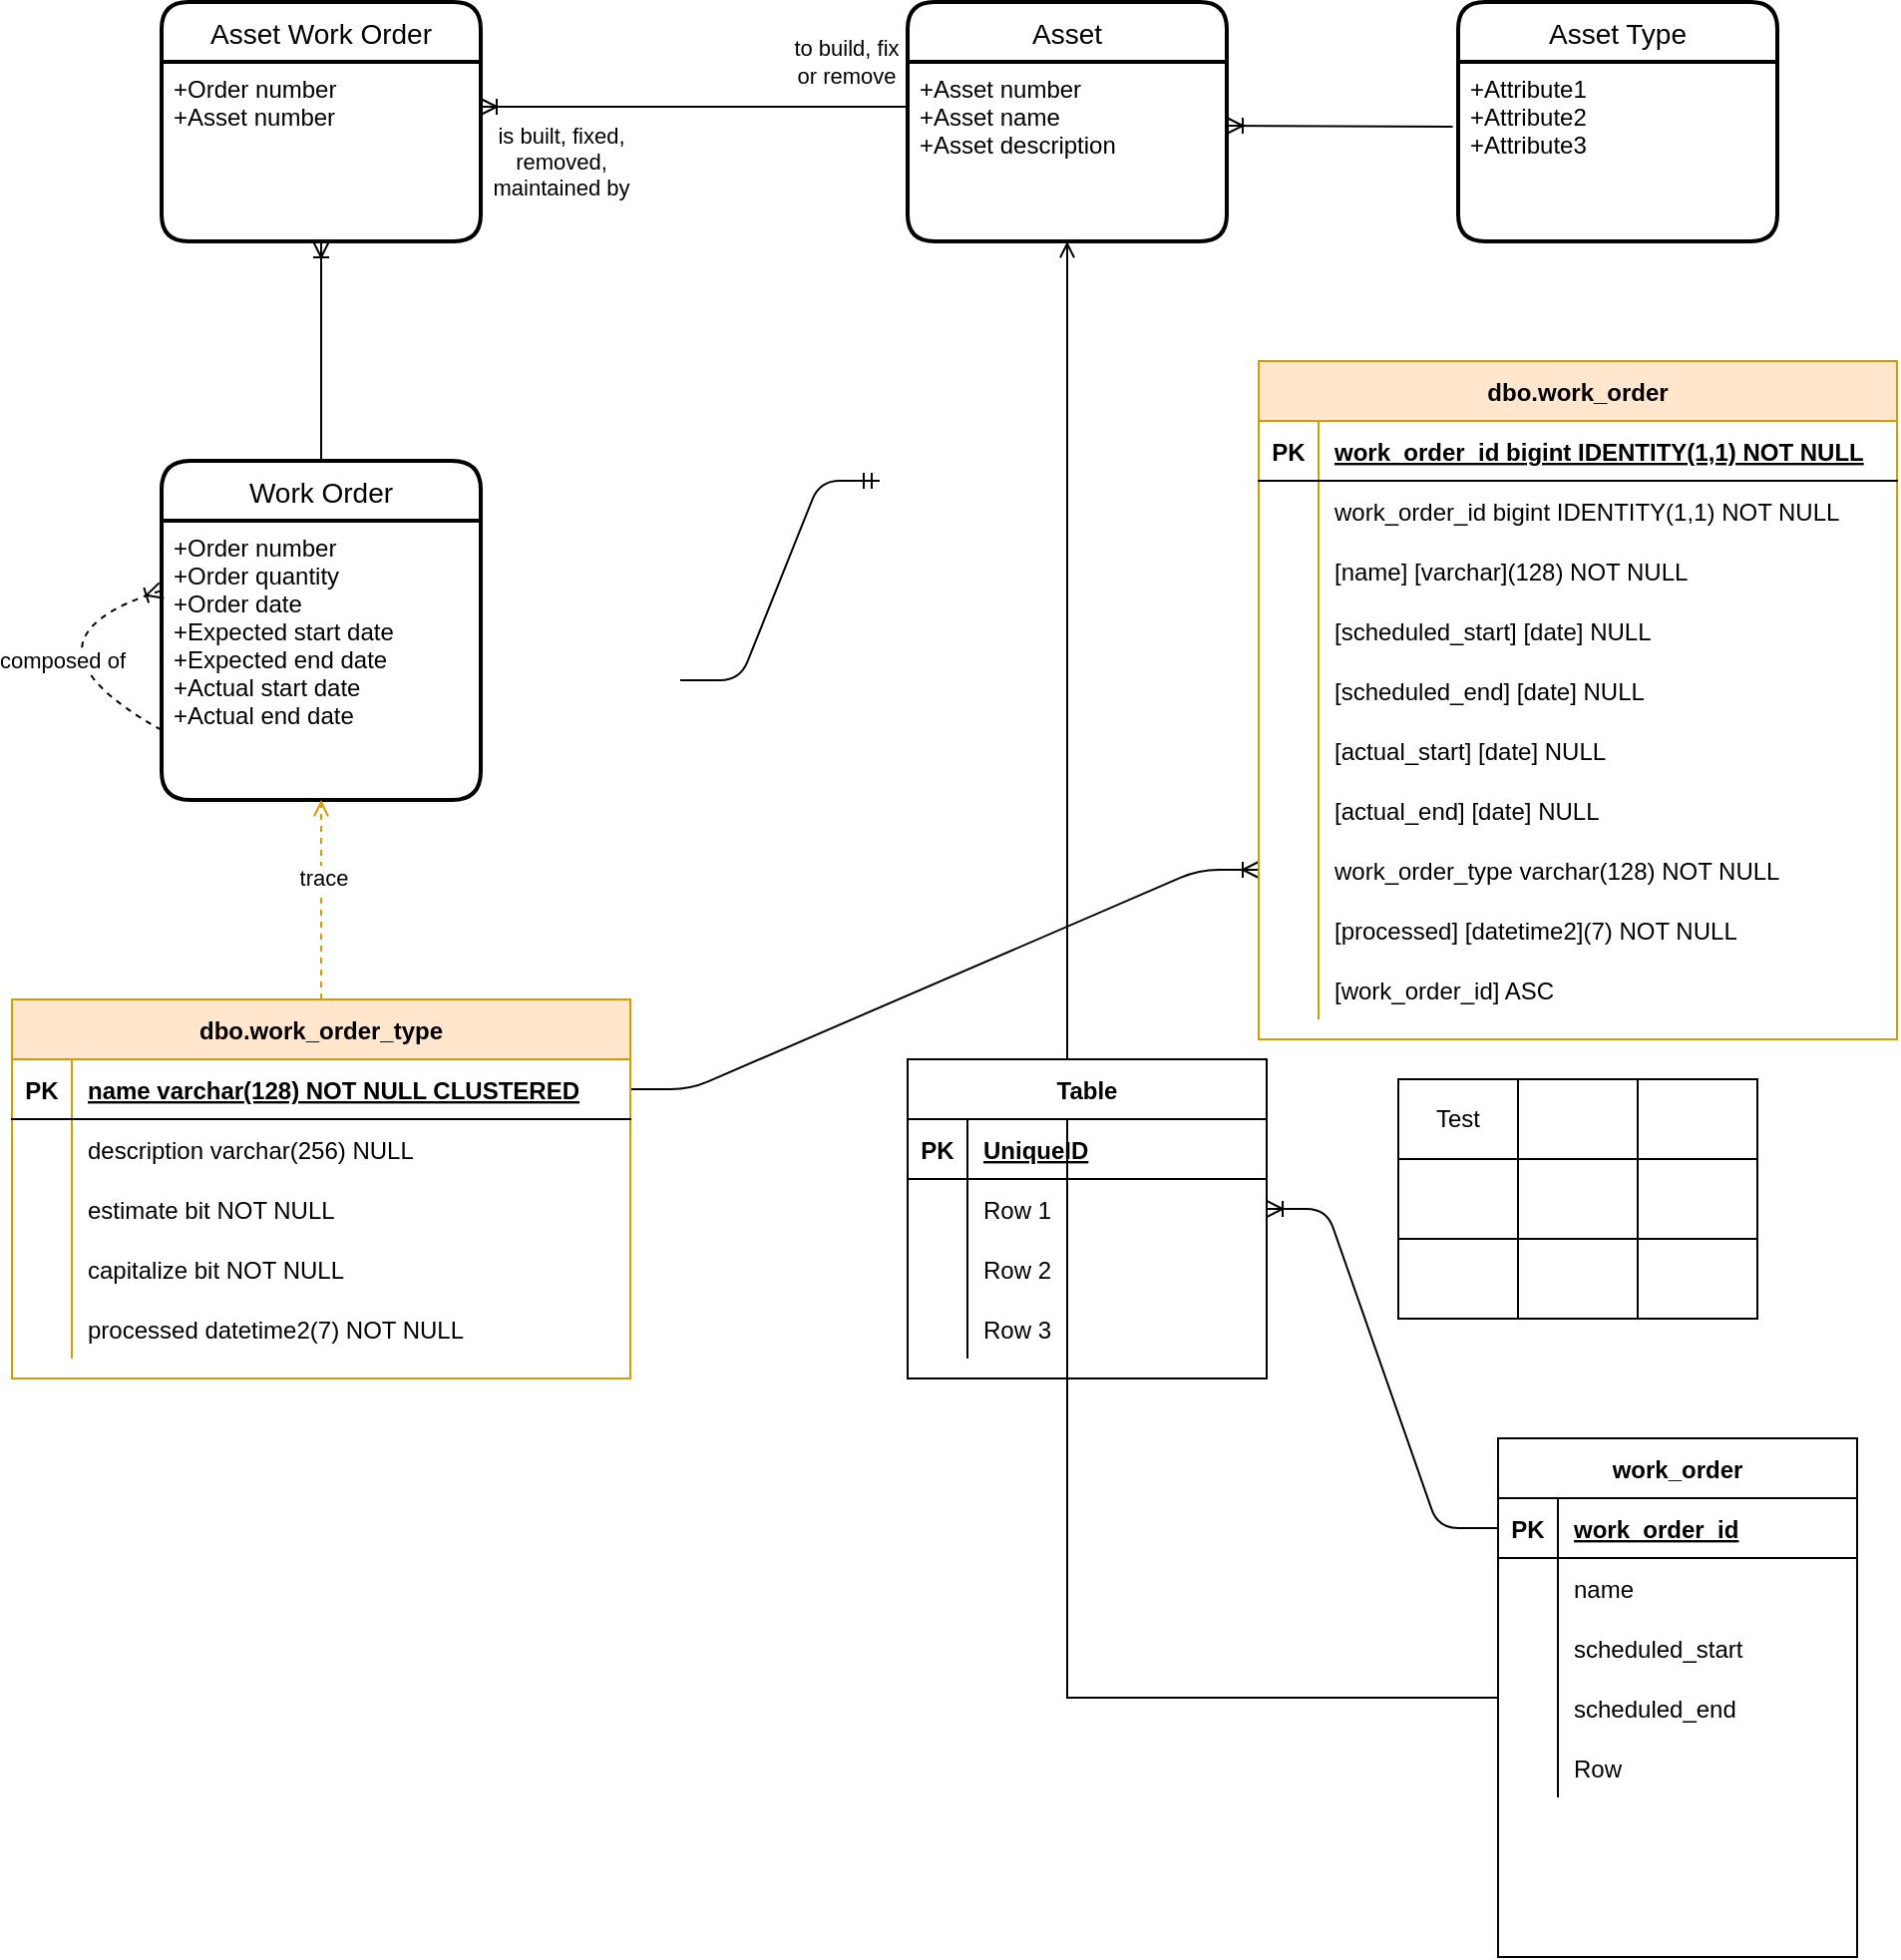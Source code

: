 <mxfile version="14.0.1" type="github">
  <diagram id="jrBTxwVvPEKHvW8RWl7c" name="Page-1">
    <mxGraphModel dx="2249" dy="737" grid="1" gridSize="10" guides="1" tooltips="1" connect="1" arrows="1" fold="1" page="1" pageScale="1" pageWidth="827" pageHeight="1169" math="1" shadow="0">
      <root>
        <mxCell id="0" />
        <mxCell id="1" parent="0" />
        <mxCell id="EJYXfhAiwWMtOJAuiXjB-1" value="Asset" style="swimlane;childLayout=stackLayout;horizontal=1;startSize=30;horizontalStack=0;rounded=1;fontSize=14;fontStyle=0;strokeWidth=2;resizeParent=0;resizeLast=1;shadow=0;dashed=0;align=center;" parent="1" vertex="1">
          <mxGeometry x="-306" y="40" width="160" height="120" as="geometry">
            <mxRectangle x="344" y="50" width="70" height="30" as="alternateBounds" />
          </mxGeometry>
        </mxCell>
        <mxCell id="EJYXfhAiwWMtOJAuiXjB-2" value="+Asset number&#xa;+Asset name&#xa;+Asset description" style="align=left;strokeColor=none;fillColor=none;spacingLeft=4;fontSize=12;verticalAlign=top;resizable=0;rotatable=0;part=1;" parent="EJYXfhAiwWMtOJAuiXjB-1" vertex="1">
          <mxGeometry y="30" width="160" height="90" as="geometry" />
        </mxCell>
        <mxCell id="EJYXfhAiwWMtOJAuiXjB-3" value="Work Order" style="swimlane;childLayout=stackLayout;horizontal=1;startSize=30;horizontalStack=0;rounded=1;fontSize=14;fontStyle=0;strokeWidth=2;resizeParent=0;resizeLast=1;shadow=0;dashed=0;align=center;arcSize=16;" parent="1" vertex="1">
          <mxGeometry x="-680" y="270" width="160" height="170" as="geometry">
            <mxRectangle x="20" y="40" width="100" height="30" as="alternateBounds" />
          </mxGeometry>
        </mxCell>
        <mxCell id="EJYXfhAiwWMtOJAuiXjB-4" value="+Order number&#xa;+Order quantity&#xa;+Order date&#xa;+Expected start date&#xa;+Expected end date&#xa;+Actual start date&#xa;+Actual end date" style="align=left;strokeColor=none;fillColor=none;spacingLeft=4;fontSize=12;verticalAlign=top;resizable=0;rotatable=0;part=1;" parent="EJYXfhAiwWMtOJAuiXjB-3" vertex="1">
          <mxGeometry y="30" width="160" height="140" as="geometry" />
        </mxCell>
        <mxCell id="31" value="" style="edgeStyle=entityRelationEdgeStyle;fontSize=12;html=1;endArrow=ERoneToMany;dashed=1;exitX=0;exitY=0.75;exitDx=0;exitDy=0;entryX=0;entryY=0.25;entryDx=0;entryDy=0;jumpStyle=arc;jumpSize=17;curved=1;" parent="EJYXfhAiwWMtOJAuiXjB-3" source="EJYXfhAiwWMtOJAuiXjB-4" target="EJYXfhAiwWMtOJAuiXjB-4" edge="1">
          <mxGeometry width="100" height="100" relative="1" as="geometry">
            <mxPoint x="4.08" y="162.34" as="sourcePoint" />
            <mxPoint x="-70" y="60.0" as="targetPoint" />
            <Array as="points">
              <mxPoint x="-80" y="90" />
            </Array>
          </mxGeometry>
        </mxCell>
        <mxCell id="32" value="composed of" style="edgeLabel;html=1;align=center;verticalAlign=middle;resizable=0;points=[];" parent="31" vertex="1" connectable="0">
          <mxGeometry x="0.754" y="2" relative="1" as="geometry">
            <mxPoint x="-28.78" y="30.47" as="offset" />
          </mxGeometry>
        </mxCell>
        <object label="" id="16">
          <mxCell style="edgeStyle=orthogonalEdgeStyle;rounded=0;orthogonalLoop=1;jettySize=auto;html=1;endArrow=open;endFill=0;" parent="1" source="EJYXfhAiwWMtOJAuiXjB-5" target="EJYXfhAiwWMtOJAuiXjB-2" edge="1">
            <mxGeometry relative="1" as="geometry" />
          </mxCell>
        </object>
        <mxCell id="EJYXfhAiwWMtOJAuiXjB-5" value="work_order" style="shape=table;startSize=30;container=1;collapsible=1;childLayout=tableLayout;fixedRows=1;rowLines=0;fontStyle=1;align=center;resizeLast=1;" parent="1" vertex="1">
          <mxGeometry x="-10" y="760" width="180" height="260" as="geometry" />
        </mxCell>
        <mxCell id="EJYXfhAiwWMtOJAuiXjB-6" value="" style="shape=partialRectangle;collapsible=0;dropTarget=0;pointerEvents=0;fillColor=none;top=0;left=0;bottom=1;right=0;points=[[0,0.5],[1,0.5]];portConstraint=eastwest;" parent="EJYXfhAiwWMtOJAuiXjB-5" vertex="1">
          <mxGeometry y="30" width="180" height="30" as="geometry" />
        </mxCell>
        <mxCell id="EJYXfhAiwWMtOJAuiXjB-7" value="PK" style="shape=partialRectangle;connectable=0;fillColor=none;top=0;left=0;bottom=0;right=0;fontStyle=1;overflow=hidden;" parent="EJYXfhAiwWMtOJAuiXjB-6" vertex="1">
          <mxGeometry width="30" height="30" as="geometry" />
        </mxCell>
        <mxCell id="EJYXfhAiwWMtOJAuiXjB-8" value="work_order_id" style="shape=partialRectangle;connectable=0;fillColor=none;top=0;left=0;bottom=0;right=0;align=left;spacingLeft=6;fontStyle=5;overflow=hidden;" parent="EJYXfhAiwWMtOJAuiXjB-6" vertex="1">
          <mxGeometry x="30" width="150" height="30" as="geometry" />
        </mxCell>
        <mxCell id="EJYXfhAiwWMtOJAuiXjB-9" value="" style="shape=partialRectangle;collapsible=0;dropTarget=0;pointerEvents=0;fillColor=none;top=0;left=0;bottom=0;right=0;points=[[0,0.5],[1,0.5]];portConstraint=eastwest;" parent="EJYXfhAiwWMtOJAuiXjB-5" vertex="1">
          <mxGeometry y="60" width="180" height="30" as="geometry" />
        </mxCell>
        <mxCell id="EJYXfhAiwWMtOJAuiXjB-10" value="" style="shape=partialRectangle;connectable=0;fillColor=none;top=0;left=0;bottom=0;right=0;editable=1;overflow=hidden;" parent="EJYXfhAiwWMtOJAuiXjB-9" vertex="1">
          <mxGeometry width="30" height="30" as="geometry" />
        </mxCell>
        <mxCell id="EJYXfhAiwWMtOJAuiXjB-11" value="name" style="shape=partialRectangle;connectable=0;fillColor=none;top=0;left=0;bottom=0;right=0;align=left;spacingLeft=6;overflow=hidden;" parent="EJYXfhAiwWMtOJAuiXjB-9" vertex="1">
          <mxGeometry x="30" width="150" height="30" as="geometry" />
        </mxCell>
        <mxCell id="EJYXfhAiwWMtOJAuiXjB-12" value="" style="shape=partialRectangle;collapsible=0;dropTarget=0;pointerEvents=0;fillColor=none;top=0;left=0;bottom=0;right=0;points=[[0,0.5],[1,0.5]];portConstraint=eastwest;" parent="EJYXfhAiwWMtOJAuiXjB-5" vertex="1">
          <mxGeometry y="90" width="180" height="30" as="geometry" />
        </mxCell>
        <mxCell id="EJYXfhAiwWMtOJAuiXjB-13" value="" style="shape=partialRectangle;connectable=0;fillColor=none;top=0;left=0;bottom=0;right=0;editable=1;overflow=hidden;" parent="EJYXfhAiwWMtOJAuiXjB-12" vertex="1">
          <mxGeometry width="30" height="30" as="geometry" />
        </mxCell>
        <mxCell id="EJYXfhAiwWMtOJAuiXjB-14" value="scheduled_start" style="shape=partialRectangle;connectable=0;fillColor=none;top=0;left=0;bottom=0;right=0;align=left;spacingLeft=6;overflow=hidden;" parent="EJYXfhAiwWMtOJAuiXjB-12" vertex="1">
          <mxGeometry x="30" width="150" height="30" as="geometry" />
        </mxCell>
        <mxCell id="EJYXfhAiwWMtOJAuiXjB-15" value="" style="shape=partialRectangle;collapsible=0;dropTarget=0;pointerEvents=0;fillColor=none;top=0;left=0;bottom=0;right=0;points=[[0,0.5],[1,0.5]];portConstraint=eastwest;" parent="EJYXfhAiwWMtOJAuiXjB-5" vertex="1">
          <mxGeometry y="120" width="180" height="30" as="geometry" />
        </mxCell>
        <mxCell id="EJYXfhAiwWMtOJAuiXjB-16" value="" style="shape=partialRectangle;connectable=0;fillColor=none;top=0;left=0;bottom=0;right=0;editable=1;overflow=hidden;" parent="EJYXfhAiwWMtOJAuiXjB-15" vertex="1">
          <mxGeometry width="30" height="30" as="geometry" />
        </mxCell>
        <mxCell id="EJYXfhAiwWMtOJAuiXjB-17" value="scheduled_end" style="shape=partialRectangle;connectable=0;fillColor=none;top=0;left=0;bottom=0;right=0;align=left;spacingLeft=6;overflow=hidden;" parent="EJYXfhAiwWMtOJAuiXjB-15" vertex="1">
          <mxGeometry x="30" width="150" height="30" as="geometry" />
        </mxCell>
        <mxCell id="9aYNjaXxrsyocUO3HqyN-43" value="" style="shape=partialRectangle;collapsible=0;dropTarget=0;pointerEvents=0;fillColor=none;top=0;left=0;bottom=0;right=0;points=[[0,0.5],[1,0.5]];portConstraint=eastwest;" vertex="1" parent="EJYXfhAiwWMtOJAuiXjB-5">
          <mxGeometry y="150" width="180" height="30" as="geometry" />
        </mxCell>
        <mxCell id="9aYNjaXxrsyocUO3HqyN-44" value="" style="shape=partialRectangle;connectable=0;fillColor=none;top=0;left=0;bottom=0;right=0;editable=1;overflow=hidden;" vertex="1" parent="9aYNjaXxrsyocUO3HqyN-43">
          <mxGeometry width="30" height="30" as="geometry" />
        </mxCell>
        <mxCell id="9aYNjaXxrsyocUO3HqyN-45" value="Row" style="shape=partialRectangle;connectable=0;fillColor=none;top=0;left=0;bottom=0;right=0;align=left;spacingLeft=6;overflow=hidden;" vertex="1" parent="9aYNjaXxrsyocUO3HqyN-43">
          <mxGeometry x="30" width="150" height="30" as="geometry" />
        </mxCell>
        <mxCell id="EJYXfhAiwWMtOJAuiXjB-18" value="Table" style="shape=table;startSize=30;container=1;collapsible=1;childLayout=tableLayout;fixedRows=1;rowLines=0;fontStyle=1;align=center;resizeLast=1;" parent="1" vertex="1">
          <mxGeometry x="-306" y="570" width="180" height="160" as="geometry" />
        </mxCell>
        <mxCell id="EJYXfhAiwWMtOJAuiXjB-19" value="" style="shape=partialRectangle;collapsible=0;dropTarget=0;pointerEvents=0;fillColor=none;top=0;left=0;bottom=1;right=0;points=[[0,0.5],[1,0.5]];portConstraint=eastwest;" parent="EJYXfhAiwWMtOJAuiXjB-18" vertex="1">
          <mxGeometry y="30" width="180" height="30" as="geometry" />
        </mxCell>
        <mxCell id="EJYXfhAiwWMtOJAuiXjB-20" value="PK" style="shape=partialRectangle;connectable=0;fillColor=none;top=0;left=0;bottom=0;right=0;fontStyle=1;overflow=hidden;" parent="EJYXfhAiwWMtOJAuiXjB-19" vertex="1">
          <mxGeometry width="30" height="30" as="geometry" />
        </mxCell>
        <mxCell id="EJYXfhAiwWMtOJAuiXjB-21" value="UniqueID" style="shape=partialRectangle;connectable=0;fillColor=none;top=0;left=0;bottom=0;right=0;align=left;spacingLeft=6;fontStyle=5;overflow=hidden;" parent="EJYXfhAiwWMtOJAuiXjB-19" vertex="1">
          <mxGeometry x="30" width="150" height="30" as="geometry" />
        </mxCell>
        <mxCell id="EJYXfhAiwWMtOJAuiXjB-22" value="" style="shape=partialRectangle;collapsible=0;dropTarget=0;pointerEvents=0;fillColor=none;top=0;left=0;bottom=0;right=0;points=[[0,0.5],[1,0.5]];portConstraint=eastwest;" parent="EJYXfhAiwWMtOJAuiXjB-18" vertex="1">
          <mxGeometry y="60" width="180" height="30" as="geometry" />
        </mxCell>
        <mxCell id="EJYXfhAiwWMtOJAuiXjB-23" value="" style="shape=partialRectangle;connectable=0;fillColor=none;top=0;left=0;bottom=0;right=0;editable=1;overflow=hidden;" parent="EJYXfhAiwWMtOJAuiXjB-22" vertex="1">
          <mxGeometry width="30" height="30" as="geometry" />
        </mxCell>
        <mxCell id="EJYXfhAiwWMtOJAuiXjB-24" value="Row 1" style="shape=partialRectangle;connectable=0;fillColor=none;top=0;left=0;bottom=0;right=0;align=left;spacingLeft=6;overflow=hidden;" parent="EJYXfhAiwWMtOJAuiXjB-22" vertex="1">
          <mxGeometry x="30" width="150" height="30" as="geometry" />
        </mxCell>
        <mxCell id="EJYXfhAiwWMtOJAuiXjB-25" value="" style="shape=partialRectangle;collapsible=0;dropTarget=0;pointerEvents=0;fillColor=none;top=0;left=0;bottom=0;right=0;points=[[0,0.5],[1,0.5]];portConstraint=eastwest;" parent="EJYXfhAiwWMtOJAuiXjB-18" vertex="1">
          <mxGeometry y="90" width="180" height="30" as="geometry" />
        </mxCell>
        <mxCell id="EJYXfhAiwWMtOJAuiXjB-26" value="" style="shape=partialRectangle;connectable=0;fillColor=none;top=0;left=0;bottom=0;right=0;editable=1;overflow=hidden;" parent="EJYXfhAiwWMtOJAuiXjB-25" vertex="1">
          <mxGeometry width="30" height="30" as="geometry" />
        </mxCell>
        <mxCell id="EJYXfhAiwWMtOJAuiXjB-27" value="Row 2" style="shape=partialRectangle;connectable=0;fillColor=none;top=0;left=0;bottom=0;right=0;align=left;spacingLeft=6;overflow=hidden;" parent="EJYXfhAiwWMtOJAuiXjB-25" vertex="1">
          <mxGeometry x="30" width="150" height="30" as="geometry" />
        </mxCell>
        <mxCell id="EJYXfhAiwWMtOJAuiXjB-28" value="" style="shape=partialRectangle;collapsible=0;dropTarget=0;pointerEvents=0;fillColor=none;top=0;left=0;bottom=0;right=0;points=[[0,0.5],[1,0.5]];portConstraint=eastwest;" parent="EJYXfhAiwWMtOJAuiXjB-18" vertex="1">
          <mxGeometry y="120" width="180" height="30" as="geometry" />
        </mxCell>
        <mxCell id="EJYXfhAiwWMtOJAuiXjB-29" value="" style="shape=partialRectangle;connectable=0;fillColor=none;top=0;left=0;bottom=0;right=0;editable=1;overflow=hidden;" parent="EJYXfhAiwWMtOJAuiXjB-28" vertex="1">
          <mxGeometry width="30" height="30" as="geometry" />
        </mxCell>
        <mxCell id="EJYXfhAiwWMtOJAuiXjB-30" value="Row 3" style="shape=partialRectangle;connectable=0;fillColor=none;top=0;left=0;bottom=0;right=0;align=left;spacingLeft=6;overflow=hidden;" parent="EJYXfhAiwWMtOJAuiXjB-28" vertex="1">
          <mxGeometry x="30" width="150" height="30" as="geometry" />
        </mxCell>
        <mxCell id="EJYXfhAiwWMtOJAuiXjB-31" value="" style="edgeStyle=entityRelationEdgeStyle;fontSize=12;html=1;endArrow=ERoneToMany;" parent="1" source="EJYXfhAiwWMtOJAuiXjB-6" target="EJYXfhAiwWMtOJAuiXjB-22" edge="1">
          <mxGeometry width="100" height="100" relative="1" as="geometry">
            <mxPoint x="-270" y="480" as="sourcePoint" />
            <mxPoint x="-170" y="380" as="targetPoint" />
          </mxGeometry>
        </mxCell>
        <mxCell id="2" value="" style="shape=table;html=1;whiteSpace=wrap;startSize=0;container=1;collapsible=0;childLayout=tableLayout;" parent="1" vertex="1">
          <mxGeometry x="-60" y="580" width="180" height="120" as="geometry" />
        </mxCell>
        <mxCell id="3" value="" style="shape=partialRectangle;html=1;whiteSpace=wrap;collapsible=0;dropTarget=0;pointerEvents=0;fillColor=none;top=0;left=0;bottom=0;right=0;points=[[0,0.5],[1,0.5]];portConstraint=eastwest;" parent="2" vertex="1">
          <mxGeometry width="180" height="40" as="geometry" />
        </mxCell>
        <mxCell id="4" value="Test" style="shape=partialRectangle;html=1;whiteSpace=wrap;connectable=0;fillColor=none;top=0;left=0;bottom=0;right=0;overflow=hidden;" parent="3" vertex="1">
          <mxGeometry width="60" height="40" as="geometry" />
        </mxCell>
        <mxCell id="5" value="" style="shape=partialRectangle;html=1;whiteSpace=wrap;connectable=0;fillColor=none;top=0;left=0;bottom=0;right=0;overflow=hidden;" parent="3" vertex="1">
          <mxGeometry x="60" width="60" height="40" as="geometry" />
        </mxCell>
        <mxCell id="6" value="" style="shape=partialRectangle;html=1;whiteSpace=wrap;connectable=0;fillColor=none;top=0;left=0;bottom=0;right=0;overflow=hidden;" parent="3" vertex="1">
          <mxGeometry x="120" width="60" height="40" as="geometry" />
        </mxCell>
        <mxCell id="7" value="" style="shape=partialRectangle;html=1;whiteSpace=wrap;collapsible=0;dropTarget=0;pointerEvents=0;fillColor=none;top=0;left=0;bottom=0;right=0;points=[[0,0.5],[1,0.5]];portConstraint=eastwest;" parent="2" vertex="1">
          <mxGeometry y="40" width="180" height="40" as="geometry" />
        </mxCell>
        <mxCell id="8" value="" style="shape=partialRectangle;html=1;whiteSpace=wrap;connectable=0;fillColor=none;top=0;left=0;bottom=0;right=0;overflow=hidden;" parent="7" vertex="1">
          <mxGeometry width="60" height="40" as="geometry" />
        </mxCell>
        <mxCell id="9" value="" style="shape=partialRectangle;html=1;whiteSpace=wrap;connectable=0;fillColor=none;top=0;left=0;bottom=0;right=0;overflow=hidden;" parent="7" vertex="1">
          <mxGeometry x="60" width="60" height="40" as="geometry" />
        </mxCell>
        <mxCell id="10" value="" style="shape=partialRectangle;html=1;whiteSpace=wrap;connectable=0;fillColor=none;top=0;left=0;bottom=0;right=0;overflow=hidden;" parent="7" vertex="1">
          <mxGeometry x="120" width="60" height="40" as="geometry" />
        </mxCell>
        <mxCell id="11" value="" style="shape=partialRectangle;html=1;whiteSpace=wrap;collapsible=0;dropTarget=0;pointerEvents=0;fillColor=none;top=0;left=0;bottom=0;right=0;points=[[0,0.5],[1,0.5]];portConstraint=eastwest;" parent="2" vertex="1">
          <mxGeometry y="80" width="180" height="40" as="geometry" />
        </mxCell>
        <mxCell id="12" value="" style="shape=partialRectangle;html=1;whiteSpace=wrap;connectable=0;fillColor=none;top=0;left=0;bottom=0;right=0;overflow=hidden;" parent="11" vertex="1">
          <mxGeometry width="60" height="40" as="geometry" />
        </mxCell>
        <mxCell id="13" value="" style="shape=partialRectangle;html=1;whiteSpace=wrap;connectable=0;fillColor=none;top=0;left=0;bottom=0;right=0;overflow=hidden;" parent="11" vertex="1">
          <mxGeometry x="60" width="60" height="40" as="geometry" />
        </mxCell>
        <mxCell id="14" value="" style="shape=partialRectangle;html=1;whiteSpace=wrap;connectable=0;fillColor=none;top=0;left=0;bottom=0;right=0;overflow=hidden;" parent="11" vertex="1">
          <mxGeometry x="120" width="60" height="40" as="geometry" />
        </mxCell>
        <mxCell id="22" value="" style="fontSize=12;html=1;endArrow=ERoneToMany;exitX=0;exitY=0.25;exitDx=0;exitDy=0;entryX=1;entryY=0.25;entryDx=0;entryDy=0;metaEdit=1;" parent="1" source="EJYXfhAiwWMtOJAuiXjB-2" target="9aYNjaXxrsyocUO3HqyN-36" edge="1">
          <mxGeometry width="100" height="100" relative="1" as="geometry">
            <mxPoint x="-460" y="350" as="sourcePoint" />
            <mxPoint x="-360" y="250" as="targetPoint" />
          </mxGeometry>
        </mxCell>
        <mxCell id="23" value="is built, fixed, &lt;br&gt;removed, &lt;br&gt;maintained by" style="edgeLabel;html=1;align=center;verticalAlign=middle;resizable=0;points=[];" parent="22" vertex="1" connectable="0">
          <mxGeometry x="-0.205" y="3" relative="1" as="geometry">
            <mxPoint x="-89" y="24.5" as="offset" />
          </mxGeometry>
        </mxCell>
        <mxCell id="24" value="to build, fix &lt;br&gt;or remove" style="edgeLabel;html=1;align=center;verticalAlign=middle;resizable=0;points=[];" parent="22" vertex="1" connectable="0">
          <mxGeometry x="0.041" y="-4" relative="1" as="geometry">
            <mxPoint x="79.85" y="-18.5" as="offset" />
          </mxGeometry>
        </mxCell>
        <mxCell id="25" value="Asset Type" style="swimlane;childLayout=stackLayout;horizontal=1;startSize=30;horizontalStack=0;rounded=1;fontSize=14;fontStyle=0;strokeWidth=2;resizeParent=0;resizeLast=1;shadow=0;dashed=0;align=center;" parent="1" vertex="1">
          <mxGeometry x="-30" y="40" width="160" height="120" as="geometry" />
        </mxCell>
        <mxCell id="26" value="+Attribute1&#xa;+Attribute2&#xa;+Attribute3" style="align=left;strokeColor=none;fillColor=none;spacingLeft=4;fontSize=12;verticalAlign=top;resizable=0;rotatable=0;part=1;" parent="25" vertex="1">
          <mxGeometry y="30" width="160" height="90" as="geometry" />
        </mxCell>
        <mxCell id="28" value="" style="fontSize=12;html=1;endArrow=ERoneToMany;exitX=-0.017;exitY=0.361;exitDx=0;exitDy=0;exitPerimeter=0;" parent="1" source="26" edge="1">
          <mxGeometry width="100" height="100" relative="1" as="geometry">
            <mxPoint x="-530" y="190" as="sourcePoint" />
            <mxPoint x="-146" y="102" as="targetPoint" />
          </mxGeometry>
        </mxCell>
        <mxCell id="9aYNjaXxrsyocUO3HqyN-35" value="Asset Work Order" style="swimlane;childLayout=stackLayout;horizontal=1;startSize=30;horizontalStack=0;rounded=1;fontSize=14;fontStyle=0;strokeWidth=2;resizeParent=0;resizeLast=1;shadow=0;dashed=0;align=center;" vertex="1" parent="1">
          <mxGeometry x="-680" y="40" width="160" height="120" as="geometry" />
        </mxCell>
        <mxCell id="9aYNjaXxrsyocUO3HqyN-36" value="+Order number&#xa;+Asset number" style="align=left;strokeColor=none;fillColor=none;spacingLeft=4;fontSize=12;verticalAlign=top;resizable=0;rotatable=0;part=1;" vertex="1" parent="9aYNjaXxrsyocUO3HqyN-35">
          <mxGeometry y="30" width="160" height="90" as="geometry" />
        </mxCell>
        <mxCell id="9aYNjaXxrsyocUO3HqyN-38" value="" style="edgeStyle=entityRelationEdgeStyle;fontSize=12;html=1;endArrow=ERoneToMany;exitX=1;exitY=0.5;exitDx=0;exitDy=0;" edge="1" parent="1" source="9aYNjaXxrsyocUO3HqyN-62" target="9aYNjaXxrsyocUO3HqyN-89">
          <mxGeometry width="100" height="100" relative="1" as="geometry">
            <mxPoint x="-340" y="420" as="sourcePoint" />
            <mxPoint x="-240" y="320" as="targetPoint" />
          </mxGeometry>
        </mxCell>
        <mxCell id="9aYNjaXxrsyocUO3HqyN-39" value="" style="edgeStyle=entityRelationEdgeStyle;fontSize=12;html=1;endArrow=ERmandOne;" edge="1" parent="1">
          <mxGeometry width="100" height="100" relative="1" as="geometry">
            <mxPoint x="-420" y="380" as="sourcePoint" />
            <mxPoint x="-320" y="280" as="targetPoint" />
          </mxGeometry>
        </mxCell>
        <mxCell id="9aYNjaXxrsyocUO3HqyN-40" value="" style="fontSize=12;html=1;endArrow=ERoneToMany;exitX=0.5;exitY=0;exitDx=0;exitDy=0;strokeWidth=1;entryX=0.5;entryY=1;entryDx=0;entryDy=0;" edge="1" parent="1" source="EJYXfhAiwWMtOJAuiXjB-3" target="9aYNjaXxrsyocUO3HqyN-36">
          <mxGeometry width="100" height="100" relative="1" as="geometry">
            <mxPoint x="-300" y="450" as="sourcePoint" />
            <mxPoint x="-510" y="170" as="targetPoint" />
          </mxGeometry>
        </mxCell>
        <mxCell id="9aYNjaXxrsyocUO3HqyN-68" style="edgeStyle=none;rounded=1;orthogonalLoop=1;jettySize=auto;html=1;strokeColor=#d79b00;strokeWidth=1;dashed=1;startArrow=none;startFill=0;endArrow=open;endFill=0;fillColor=#ffe6cc;" edge="1" parent="1" source="9aYNjaXxrsyocUO3HqyN-46" target="EJYXfhAiwWMtOJAuiXjB-4">
          <mxGeometry relative="1" as="geometry" />
        </mxCell>
        <mxCell id="9aYNjaXxrsyocUO3HqyN-69" value="trace" style="edgeLabel;html=1;align=center;verticalAlign=middle;resizable=0;points=[];" vertex="1" connectable="0" parent="9aYNjaXxrsyocUO3HqyN-68">
          <mxGeometry x="0.228" y="-1" relative="1" as="geometry">
            <mxPoint as="offset" />
          </mxGeometry>
        </mxCell>
        <mxCell id="9aYNjaXxrsyocUO3HqyN-46" value="dbo.work_order_type" style="shape=table;startSize=30;container=1;collapsible=1;childLayout=tableLayout;fixedRows=1;rowLines=0;fontStyle=1;align=center;resizeLast=1;fillColor=#ffe6cc;strokeColor=#d79b00;" vertex="1" parent="1">
          <mxGeometry x="-755" y="540" width="310" height="190" as="geometry" />
        </mxCell>
        <mxCell id="9aYNjaXxrsyocUO3HqyN-62" value="" style="shape=partialRectangle;collapsible=0;dropTarget=0;pointerEvents=0;fillColor=none;points=[[0,0.5],[1,0.5]];portConstraint=eastwest;top=0;left=0;right=0;bottom=1;" vertex="1" parent="9aYNjaXxrsyocUO3HqyN-46">
          <mxGeometry y="30" width="310" height="30" as="geometry" />
        </mxCell>
        <mxCell id="9aYNjaXxrsyocUO3HqyN-63" value="PK" style="shape=partialRectangle;overflow=hidden;connectable=0;fillColor=none;top=0;left=0;bottom=0;right=0;fontStyle=1;" vertex="1" parent="9aYNjaXxrsyocUO3HqyN-62">
          <mxGeometry width="30" height="30" as="geometry" />
        </mxCell>
        <mxCell id="9aYNjaXxrsyocUO3HqyN-64" value="name varchar(128) NOT NULL CLUSTERED" style="shape=partialRectangle;overflow=hidden;connectable=0;fillColor=none;top=0;left=0;bottom=0;right=0;align=left;spacingLeft=6;fontStyle=5;" vertex="1" parent="9aYNjaXxrsyocUO3HqyN-62">
          <mxGeometry x="30" width="280" height="30" as="geometry" />
        </mxCell>
        <mxCell id="9aYNjaXxrsyocUO3HqyN-50" value="" style="shape=partialRectangle;collapsible=0;dropTarget=0;pointerEvents=0;fillColor=none;points=[[0,0.5],[1,0.5]];portConstraint=eastwest;top=0;left=0;right=0;bottom=0;" vertex="1" parent="9aYNjaXxrsyocUO3HqyN-46">
          <mxGeometry y="60" width="310" height="30" as="geometry" />
        </mxCell>
        <mxCell id="9aYNjaXxrsyocUO3HqyN-51" value="" style="shape=partialRectangle;overflow=hidden;connectable=0;fillColor=none;top=0;left=0;bottom=0;right=0;" vertex="1" parent="9aYNjaXxrsyocUO3HqyN-50">
          <mxGeometry width="30" height="30" as="geometry" />
        </mxCell>
        <mxCell id="9aYNjaXxrsyocUO3HqyN-52" value="description varchar(256) NULL" style="shape=partialRectangle;overflow=hidden;connectable=0;fillColor=none;top=0;left=0;bottom=0;right=0;align=left;spacingLeft=6;" vertex="1" parent="9aYNjaXxrsyocUO3HqyN-50">
          <mxGeometry x="30" width="280" height="30" as="geometry" />
        </mxCell>
        <mxCell id="9aYNjaXxrsyocUO3HqyN-53" value="" style="shape=partialRectangle;collapsible=0;dropTarget=0;pointerEvents=0;fillColor=none;points=[[0,0.5],[1,0.5]];portConstraint=eastwest;top=0;left=0;right=0;bottom=0;" vertex="1" parent="9aYNjaXxrsyocUO3HqyN-46">
          <mxGeometry y="90" width="310" height="30" as="geometry" />
        </mxCell>
        <mxCell id="9aYNjaXxrsyocUO3HqyN-54" value="" style="shape=partialRectangle;overflow=hidden;connectable=0;fillColor=none;top=0;left=0;bottom=0;right=0;" vertex="1" parent="9aYNjaXxrsyocUO3HqyN-53">
          <mxGeometry width="30" height="30" as="geometry" />
        </mxCell>
        <mxCell id="9aYNjaXxrsyocUO3HqyN-55" value="estimate bit NOT NULL" style="shape=partialRectangle;overflow=hidden;connectable=0;fillColor=none;top=0;left=0;bottom=0;right=0;align=left;spacingLeft=6;" vertex="1" parent="9aYNjaXxrsyocUO3HqyN-53">
          <mxGeometry x="30" width="280" height="30" as="geometry" />
        </mxCell>
        <mxCell id="9aYNjaXxrsyocUO3HqyN-56" value="" style="shape=partialRectangle;collapsible=0;dropTarget=0;pointerEvents=0;fillColor=none;points=[[0,0.5],[1,0.5]];portConstraint=eastwest;top=0;left=0;right=0;bottom=0;" vertex="1" parent="9aYNjaXxrsyocUO3HqyN-46">
          <mxGeometry y="120" width="310" height="30" as="geometry" />
        </mxCell>
        <mxCell id="9aYNjaXxrsyocUO3HqyN-57" value="" style="shape=partialRectangle;overflow=hidden;connectable=0;fillColor=none;top=0;left=0;bottom=0;right=0;" vertex="1" parent="9aYNjaXxrsyocUO3HqyN-56">
          <mxGeometry width="30" height="30" as="geometry" />
        </mxCell>
        <mxCell id="9aYNjaXxrsyocUO3HqyN-58" value="capitalize bit NOT NULL" style="shape=partialRectangle;overflow=hidden;connectable=0;fillColor=none;top=0;left=0;bottom=0;right=0;align=left;spacingLeft=6;" vertex="1" parent="9aYNjaXxrsyocUO3HqyN-56">
          <mxGeometry x="30" width="280" height="30" as="geometry" />
        </mxCell>
        <mxCell id="9aYNjaXxrsyocUO3HqyN-59" value="" style="shape=partialRectangle;collapsible=0;dropTarget=0;pointerEvents=0;fillColor=none;points=[[0,0.5],[1,0.5]];portConstraint=eastwest;top=0;left=0;right=0;bottom=0;" vertex="1" parent="9aYNjaXxrsyocUO3HqyN-46">
          <mxGeometry y="150" width="310" height="30" as="geometry" />
        </mxCell>
        <mxCell id="9aYNjaXxrsyocUO3HqyN-60" value="" style="shape=partialRectangle;overflow=hidden;connectable=0;fillColor=none;top=0;left=0;bottom=0;right=0;" vertex="1" parent="9aYNjaXxrsyocUO3HqyN-59">
          <mxGeometry width="30" height="30" as="geometry" />
        </mxCell>
        <mxCell id="9aYNjaXxrsyocUO3HqyN-61" value="processed datetime2(7) NOT NULL" style="shape=partialRectangle;overflow=hidden;connectable=0;fillColor=none;top=0;left=0;bottom=0;right=0;align=left;spacingLeft=6;" vertex="1" parent="9aYNjaXxrsyocUO3HqyN-59">
          <mxGeometry x="30" width="280" height="30" as="geometry" />
        </mxCell>
        <mxCell id="9aYNjaXxrsyocUO3HqyN-70" value="dbo.work_order" style="shape=table;startSize=30;container=1;collapsible=1;childLayout=tableLayout;fixedRows=1;rowLines=0;fontStyle=1;align=center;resizeLast=1;fillColor=#ffe6cc;strokeColor=#d79b00;" vertex="1" parent="1">
          <mxGeometry x="-130" y="220" width="320" height="340" as="geometry" />
        </mxCell>
        <mxCell id="9aYNjaXxrsyocUO3HqyN-95" value="" style="shape=partialRectangle;collapsible=0;dropTarget=0;pointerEvents=0;fillColor=none;points=[[0,0.5],[1,0.5]];portConstraint=eastwest;top=0;left=0;right=0;bottom=1;" vertex="1" parent="9aYNjaXxrsyocUO3HqyN-70">
          <mxGeometry y="30" width="320" height="30" as="geometry" />
        </mxCell>
        <mxCell id="9aYNjaXxrsyocUO3HqyN-96" value="PK" style="shape=partialRectangle;overflow=hidden;connectable=0;fillColor=none;top=0;left=0;bottom=0;right=0;fontStyle=1;" vertex="1" parent="9aYNjaXxrsyocUO3HqyN-95">
          <mxGeometry width="30" height="30" as="geometry" />
        </mxCell>
        <mxCell id="9aYNjaXxrsyocUO3HqyN-97" value="work_order_id bigint IDENTITY(1,1) NOT NULL" style="shape=partialRectangle;overflow=hidden;connectable=0;fillColor=none;top=0;left=0;bottom=0;right=0;align=left;spacingLeft=6;fontStyle=5;" vertex="1" parent="9aYNjaXxrsyocUO3HqyN-95">
          <mxGeometry x="30" width="290" height="30" as="geometry" />
        </mxCell>
        <mxCell id="9aYNjaXxrsyocUO3HqyN-71" value="" style="shape=partialRectangle;collapsible=0;dropTarget=0;pointerEvents=0;fillColor=none;points=[[0,0.5],[1,0.5]];portConstraint=eastwest;top=0;left=0;right=0;bottom=0;" vertex="1" parent="9aYNjaXxrsyocUO3HqyN-70">
          <mxGeometry y="60" width="320" height="30" as="geometry" />
        </mxCell>
        <mxCell id="9aYNjaXxrsyocUO3HqyN-72" value="" style="shape=partialRectangle;overflow=hidden;connectable=0;fillColor=none;top=0;left=0;bottom=0;right=0;" vertex="1" parent="9aYNjaXxrsyocUO3HqyN-71">
          <mxGeometry width="30" height="30" as="geometry" />
        </mxCell>
        <mxCell id="9aYNjaXxrsyocUO3HqyN-73" value="work_order_id bigint IDENTITY(1,1) NOT NULL" style="shape=partialRectangle;overflow=hidden;connectable=0;fillColor=none;top=0;left=0;bottom=0;right=0;align=left;spacingLeft=6;" vertex="1" parent="9aYNjaXxrsyocUO3HqyN-71">
          <mxGeometry x="30" width="290" height="30" as="geometry" />
        </mxCell>
        <mxCell id="9aYNjaXxrsyocUO3HqyN-74" value="" style="shape=partialRectangle;collapsible=0;dropTarget=0;pointerEvents=0;fillColor=none;points=[[0,0.5],[1,0.5]];portConstraint=eastwest;top=0;left=0;right=0;bottom=0;" vertex="1" parent="9aYNjaXxrsyocUO3HqyN-70">
          <mxGeometry y="90" width="320" height="30" as="geometry" />
        </mxCell>
        <mxCell id="9aYNjaXxrsyocUO3HqyN-75" value="" style="shape=partialRectangle;overflow=hidden;connectable=0;fillColor=none;top=0;left=0;bottom=0;right=0;" vertex="1" parent="9aYNjaXxrsyocUO3HqyN-74">
          <mxGeometry width="30" height="30" as="geometry" />
        </mxCell>
        <mxCell id="9aYNjaXxrsyocUO3HqyN-76" value="[name] [varchar](128) NOT NULL" style="shape=partialRectangle;overflow=hidden;connectable=0;fillColor=none;top=0;left=0;bottom=0;right=0;align=left;spacingLeft=6;" vertex="1" parent="9aYNjaXxrsyocUO3HqyN-74">
          <mxGeometry x="30" width="290" height="30" as="geometry" />
        </mxCell>
        <mxCell id="9aYNjaXxrsyocUO3HqyN-77" value="" style="shape=partialRectangle;collapsible=0;dropTarget=0;pointerEvents=0;fillColor=none;points=[[0,0.5],[1,0.5]];portConstraint=eastwest;top=0;left=0;right=0;bottom=0;" vertex="1" parent="9aYNjaXxrsyocUO3HqyN-70">
          <mxGeometry y="120" width="320" height="30" as="geometry" />
        </mxCell>
        <mxCell id="9aYNjaXxrsyocUO3HqyN-78" value="" style="shape=partialRectangle;overflow=hidden;connectable=0;fillColor=none;top=0;left=0;bottom=0;right=0;" vertex="1" parent="9aYNjaXxrsyocUO3HqyN-77">
          <mxGeometry width="30" height="30" as="geometry" />
        </mxCell>
        <mxCell id="9aYNjaXxrsyocUO3HqyN-79" value="[scheduled_start] [date] NULL" style="shape=partialRectangle;overflow=hidden;connectable=0;fillColor=none;top=0;left=0;bottom=0;right=0;align=left;spacingLeft=6;" vertex="1" parent="9aYNjaXxrsyocUO3HqyN-77">
          <mxGeometry x="30" width="290" height="30" as="geometry" />
        </mxCell>
        <mxCell id="9aYNjaXxrsyocUO3HqyN-80" value="" style="shape=partialRectangle;collapsible=0;dropTarget=0;pointerEvents=0;fillColor=none;points=[[0,0.5],[1,0.5]];portConstraint=eastwest;top=0;left=0;right=0;bottom=0;" vertex="1" parent="9aYNjaXxrsyocUO3HqyN-70">
          <mxGeometry y="150" width="320" height="30" as="geometry" />
        </mxCell>
        <mxCell id="9aYNjaXxrsyocUO3HqyN-81" value="" style="shape=partialRectangle;overflow=hidden;connectable=0;fillColor=none;top=0;left=0;bottom=0;right=0;" vertex="1" parent="9aYNjaXxrsyocUO3HqyN-80">
          <mxGeometry width="30" height="30" as="geometry" />
        </mxCell>
        <mxCell id="9aYNjaXxrsyocUO3HqyN-82" value="[scheduled_end] [date] NULL" style="shape=partialRectangle;overflow=hidden;connectable=0;fillColor=none;top=0;left=0;bottom=0;right=0;align=left;spacingLeft=6;" vertex="1" parent="9aYNjaXxrsyocUO3HqyN-80">
          <mxGeometry x="30" width="290" height="30" as="geometry" />
        </mxCell>
        <mxCell id="9aYNjaXxrsyocUO3HqyN-83" value="" style="shape=partialRectangle;collapsible=0;dropTarget=0;pointerEvents=0;fillColor=none;points=[[0,0.5],[1,0.5]];portConstraint=eastwest;top=0;left=0;right=0;bottom=0;" vertex="1" parent="9aYNjaXxrsyocUO3HqyN-70">
          <mxGeometry y="180" width="320" height="30" as="geometry" />
        </mxCell>
        <mxCell id="9aYNjaXxrsyocUO3HqyN-84" value="" style="shape=partialRectangle;overflow=hidden;connectable=0;fillColor=none;top=0;left=0;bottom=0;right=0;" vertex="1" parent="9aYNjaXxrsyocUO3HqyN-83">
          <mxGeometry width="30" height="30" as="geometry" />
        </mxCell>
        <mxCell id="9aYNjaXxrsyocUO3HqyN-85" value="[actual_start] [date] NULL" style="shape=partialRectangle;overflow=hidden;connectable=0;fillColor=none;top=0;left=0;bottom=0;right=0;align=left;spacingLeft=6;" vertex="1" parent="9aYNjaXxrsyocUO3HqyN-83">
          <mxGeometry x="30" width="290" height="30" as="geometry" />
        </mxCell>
        <mxCell id="9aYNjaXxrsyocUO3HqyN-86" value="" style="shape=partialRectangle;collapsible=0;dropTarget=0;pointerEvents=0;fillColor=none;points=[[0,0.5],[1,0.5]];portConstraint=eastwest;top=0;left=0;right=0;bottom=0;" vertex="1" parent="9aYNjaXxrsyocUO3HqyN-70">
          <mxGeometry y="210" width="320" height="30" as="geometry" />
        </mxCell>
        <mxCell id="9aYNjaXxrsyocUO3HqyN-87" value="" style="shape=partialRectangle;overflow=hidden;connectable=0;fillColor=none;top=0;left=0;bottom=0;right=0;" vertex="1" parent="9aYNjaXxrsyocUO3HqyN-86">
          <mxGeometry width="30" height="30" as="geometry" />
        </mxCell>
        <mxCell id="9aYNjaXxrsyocUO3HqyN-88" value="[actual_end] [date] NULL" style="shape=partialRectangle;overflow=hidden;connectable=0;fillColor=none;top=0;left=0;bottom=0;right=0;align=left;spacingLeft=6;" vertex="1" parent="9aYNjaXxrsyocUO3HqyN-86">
          <mxGeometry x="30" width="290" height="30" as="geometry" />
        </mxCell>
        <mxCell id="9aYNjaXxrsyocUO3HqyN-89" value="" style="shape=partialRectangle;collapsible=0;dropTarget=0;pointerEvents=0;fillColor=none;points=[[0,0.5],[1,0.5]];portConstraint=eastwest;top=0;left=0;right=0;bottom=0;" vertex="1" parent="9aYNjaXxrsyocUO3HqyN-70">
          <mxGeometry y="240" width="320" height="30" as="geometry" />
        </mxCell>
        <mxCell id="9aYNjaXxrsyocUO3HqyN-90" value="" style="shape=partialRectangle;overflow=hidden;connectable=0;fillColor=none;top=0;left=0;bottom=0;right=0;" vertex="1" parent="9aYNjaXxrsyocUO3HqyN-89">
          <mxGeometry width="30" height="30" as="geometry" />
        </mxCell>
        <mxCell id="9aYNjaXxrsyocUO3HqyN-91" value="work_order_type varchar(128) NOT NULL" style="shape=partialRectangle;overflow=hidden;connectable=0;fillColor=none;top=0;left=0;bottom=0;right=0;align=left;spacingLeft=6;" vertex="1" parent="9aYNjaXxrsyocUO3HqyN-89">
          <mxGeometry x="30" width="290" height="30" as="geometry" />
        </mxCell>
        <mxCell id="9aYNjaXxrsyocUO3HqyN-92" value="" style="shape=partialRectangle;collapsible=0;dropTarget=0;pointerEvents=0;fillColor=none;points=[[0,0.5],[1,0.5]];portConstraint=eastwest;top=0;left=0;right=0;bottom=0;" vertex="1" parent="9aYNjaXxrsyocUO3HqyN-70">
          <mxGeometry y="270" width="320" height="30" as="geometry" />
        </mxCell>
        <mxCell id="9aYNjaXxrsyocUO3HqyN-93" value="" style="shape=partialRectangle;overflow=hidden;connectable=0;fillColor=none;top=0;left=0;bottom=0;right=0;" vertex="1" parent="9aYNjaXxrsyocUO3HqyN-92">
          <mxGeometry width="30" height="30" as="geometry" />
        </mxCell>
        <mxCell id="9aYNjaXxrsyocUO3HqyN-94" value="[processed] [datetime2](7) NOT NULL" style="shape=partialRectangle;overflow=hidden;connectable=0;fillColor=none;top=0;left=0;bottom=0;right=0;align=left;spacingLeft=6;" vertex="1" parent="9aYNjaXxrsyocUO3HqyN-92">
          <mxGeometry x="30" width="290" height="30" as="geometry" />
        </mxCell>
        <mxCell id="9aYNjaXxrsyocUO3HqyN-98" value="" style="shape=partialRectangle;collapsible=0;dropTarget=0;pointerEvents=0;fillColor=none;points=[[0,0.5],[1,0.5]];portConstraint=eastwest;top=0;left=0;right=0;bottom=0;" vertex="1" parent="9aYNjaXxrsyocUO3HqyN-70">
          <mxGeometry y="300" width="320" height="30" as="geometry" />
        </mxCell>
        <mxCell id="9aYNjaXxrsyocUO3HqyN-99" value="" style="shape=partialRectangle;overflow=hidden;connectable=0;fillColor=none;top=0;left=0;bottom=0;right=0;" vertex="1" parent="9aYNjaXxrsyocUO3HqyN-98">
          <mxGeometry width="30" height="30" as="geometry" />
        </mxCell>
        <mxCell id="9aYNjaXxrsyocUO3HqyN-100" value="[work_order_id] ASC" style="shape=partialRectangle;overflow=hidden;connectable=0;fillColor=none;top=0;left=0;bottom=0;right=0;align=left;spacingLeft=6;" vertex="1" parent="9aYNjaXxrsyocUO3HqyN-98">
          <mxGeometry x="30" width="290" height="30" as="geometry" />
        </mxCell>
      </root>
    </mxGraphModel>
  </diagram>
</mxfile>
